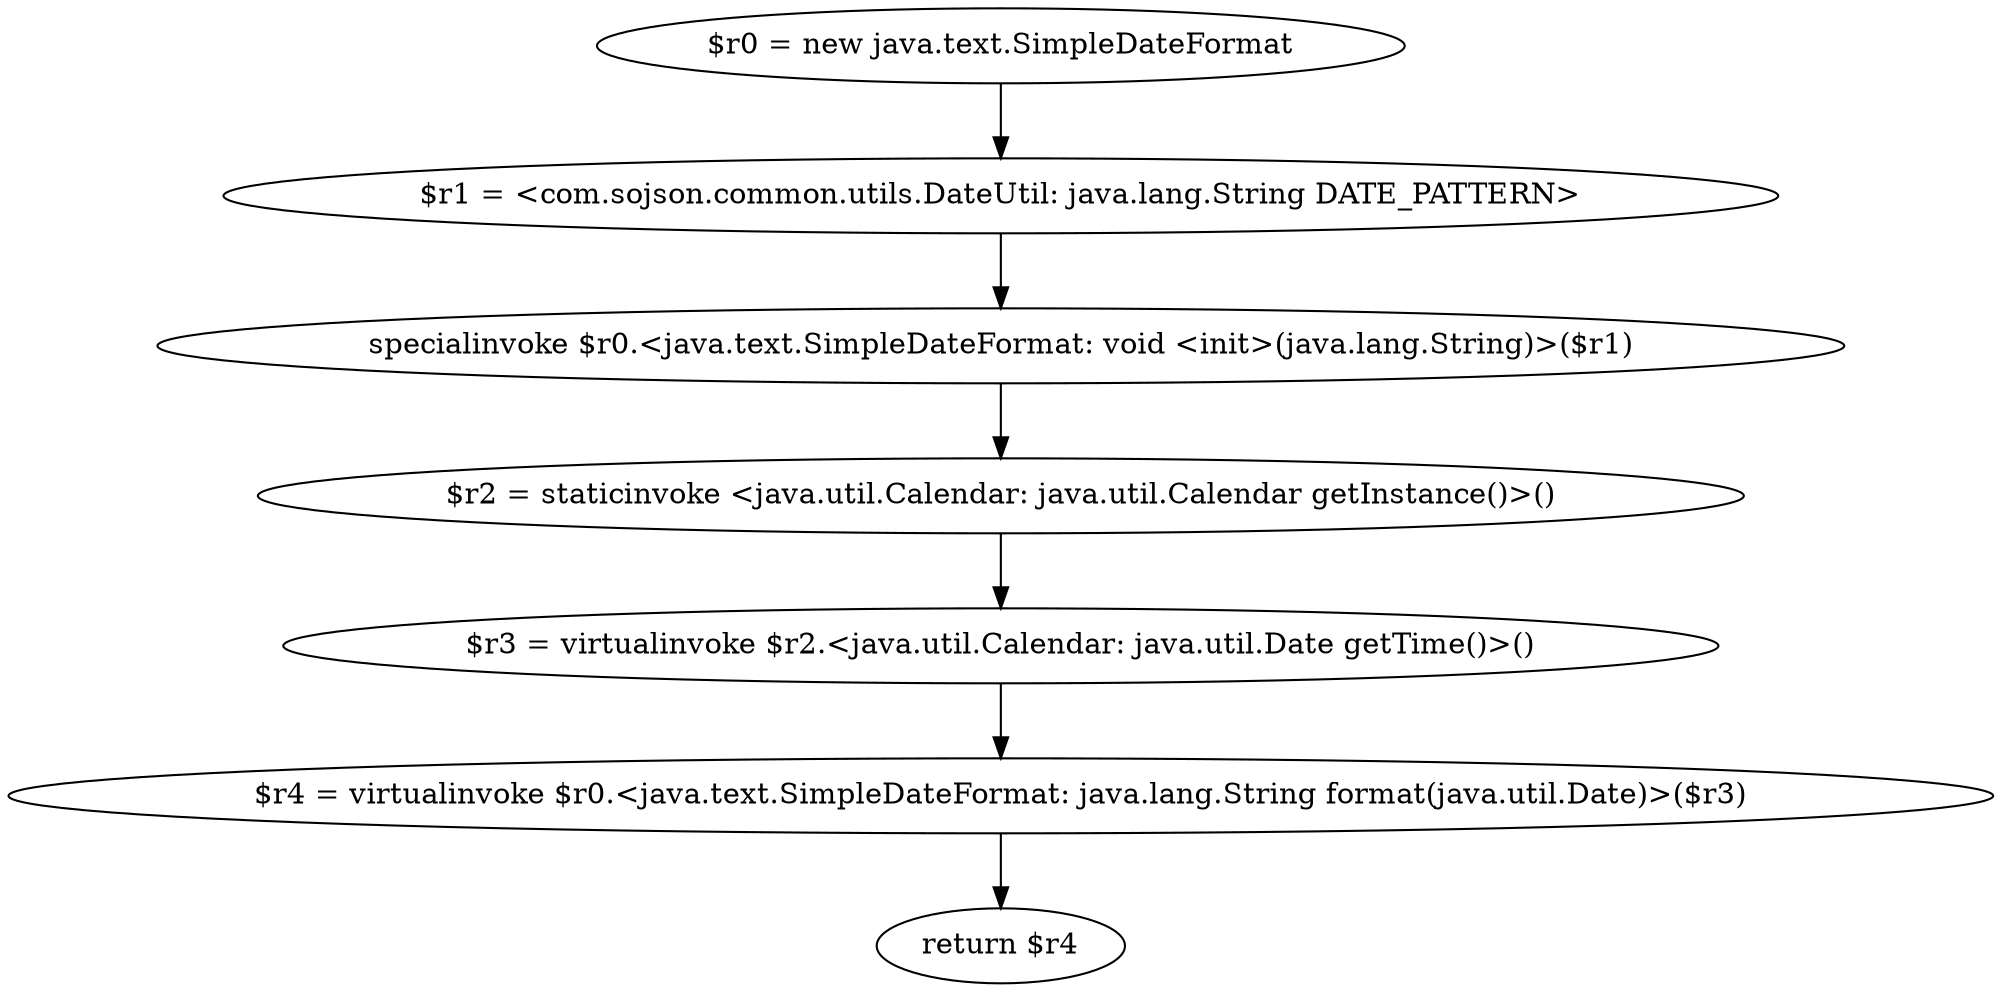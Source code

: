 digraph "unitGraph" {
    "$r0 = new java.text.SimpleDateFormat"
    "$r1 = <com.sojson.common.utils.DateUtil: java.lang.String DATE_PATTERN>"
    "specialinvoke $r0.<java.text.SimpleDateFormat: void <init>(java.lang.String)>($r1)"
    "$r2 = staticinvoke <java.util.Calendar: java.util.Calendar getInstance()>()"
    "$r3 = virtualinvoke $r2.<java.util.Calendar: java.util.Date getTime()>()"
    "$r4 = virtualinvoke $r0.<java.text.SimpleDateFormat: java.lang.String format(java.util.Date)>($r3)"
    "return $r4"
    "$r0 = new java.text.SimpleDateFormat"->"$r1 = <com.sojson.common.utils.DateUtil: java.lang.String DATE_PATTERN>";
    "$r1 = <com.sojson.common.utils.DateUtil: java.lang.String DATE_PATTERN>"->"specialinvoke $r0.<java.text.SimpleDateFormat: void <init>(java.lang.String)>($r1)";
    "specialinvoke $r0.<java.text.SimpleDateFormat: void <init>(java.lang.String)>($r1)"->"$r2 = staticinvoke <java.util.Calendar: java.util.Calendar getInstance()>()";
    "$r2 = staticinvoke <java.util.Calendar: java.util.Calendar getInstance()>()"->"$r3 = virtualinvoke $r2.<java.util.Calendar: java.util.Date getTime()>()";
    "$r3 = virtualinvoke $r2.<java.util.Calendar: java.util.Date getTime()>()"->"$r4 = virtualinvoke $r0.<java.text.SimpleDateFormat: java.lang.String format(java.util.Date)>($r3)";
    "$r4 = virtualinvoke $r0.<java.text.SimpleDateFormat: java.lang.String format(java.util.Date)>($r3)"->"return $r4";
}
